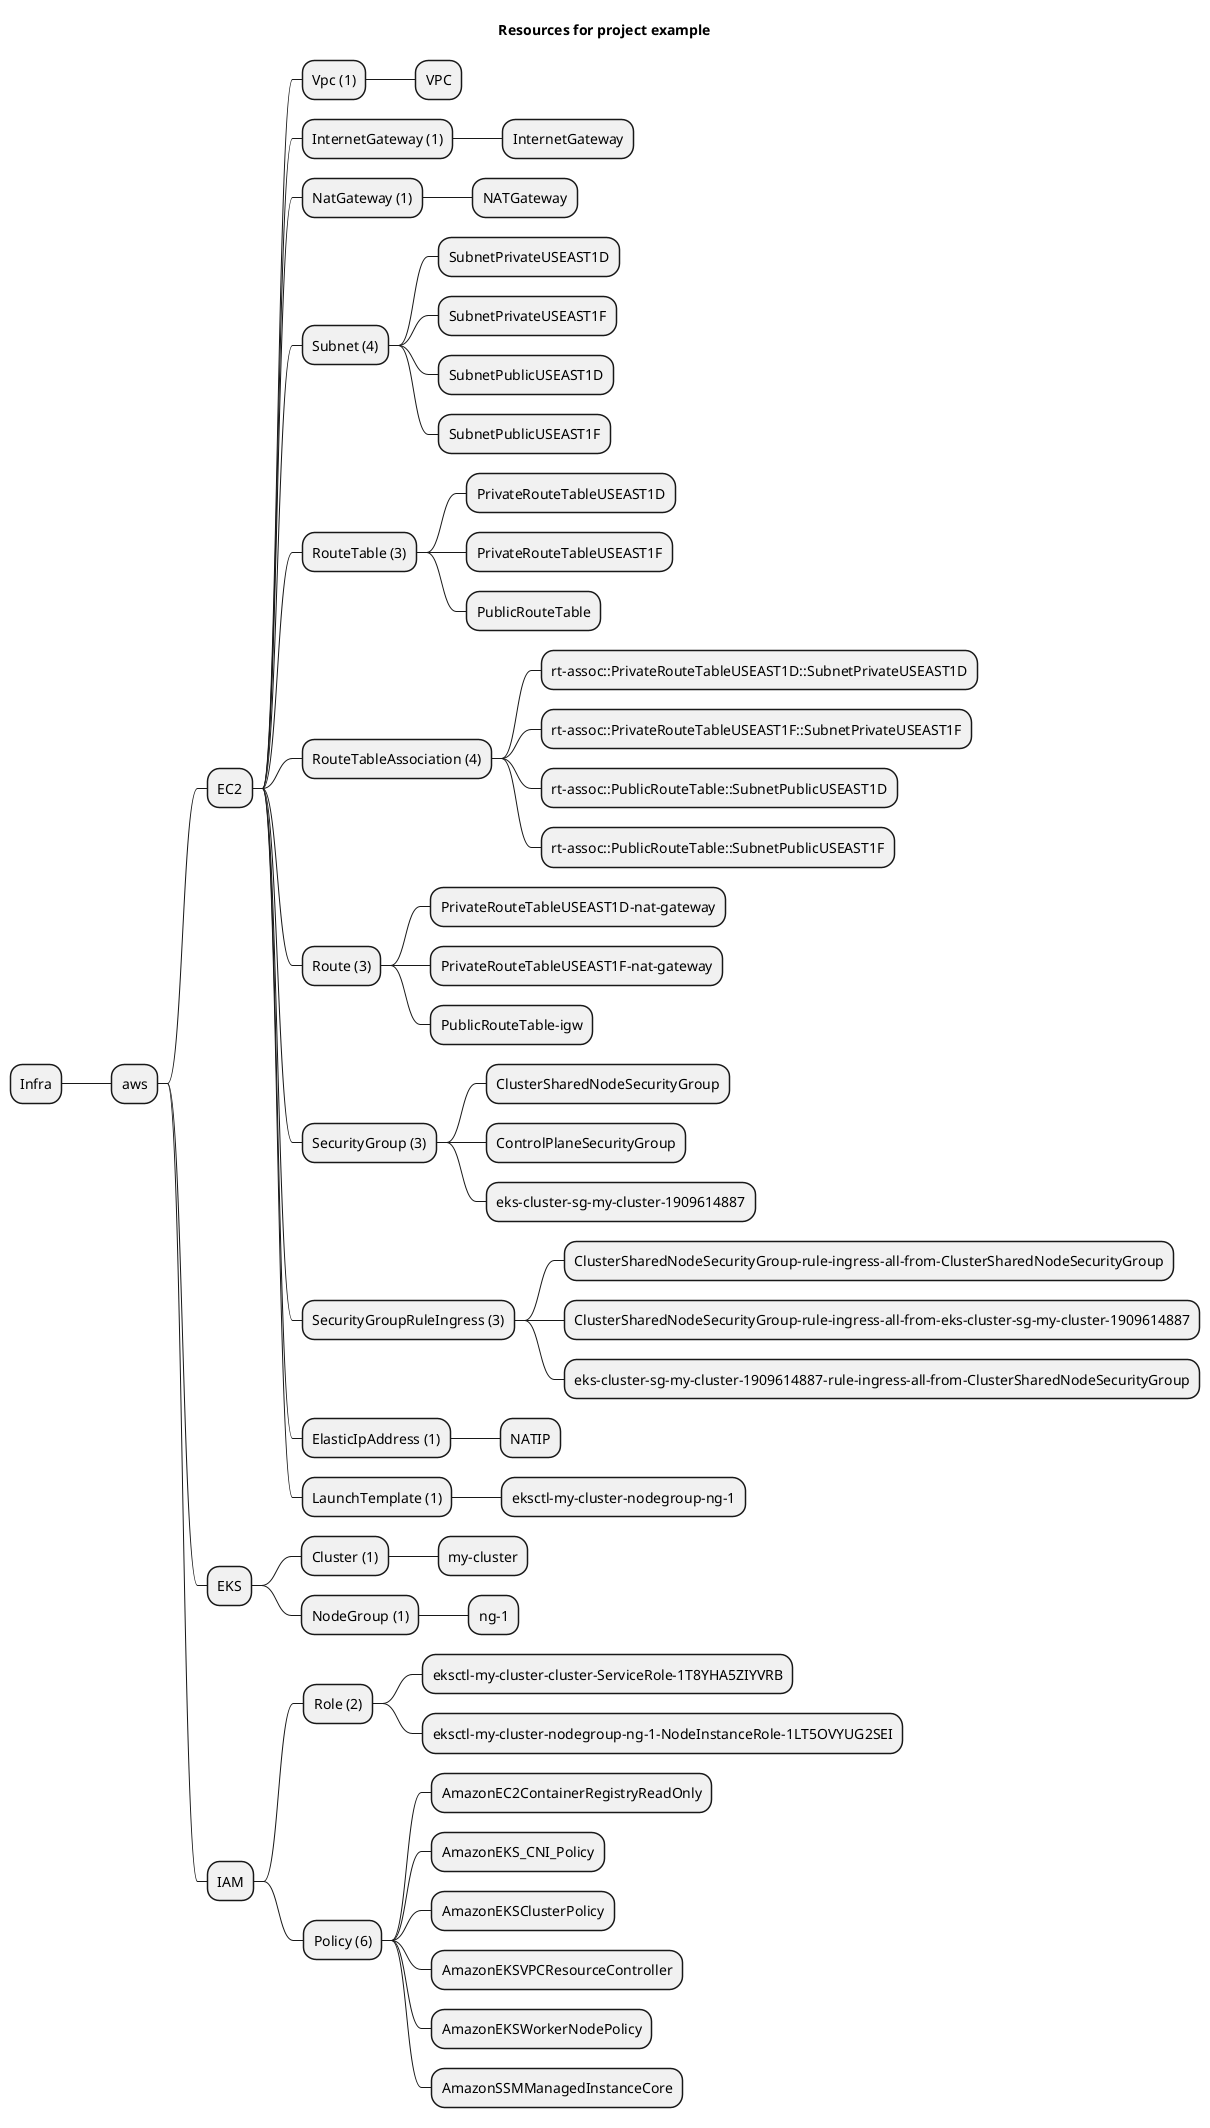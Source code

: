 @startmindmap
title Resources for project example
skinparam monochrome true
+ Infra
++ aws
+++ EC2
++++ Vpc (1)
+++++ VPC
++++ InternetGateway (1)
+++++ InternetGateway
++++ NatGateway (1)
+++++ NATGateway
++++ Subnet (4)
+++++ SubnetPrivateUSEAST1D
+++++ SubnetPrivateUSEAST1F
+++++ SubnetPublicUSEAST1D
+++++ SubnetPublicUSEAST1F
++++ RouteTable (3)
+++++ PrivateRouteTableUSEAST1D
+++++ PrivateRouteTableUSEAST1F
+++++ PublicRouteTable
++++ RouteTableAssociation (4)
+++++ rt-assoc::PrivateRouteTableUSEAST1D::SubnetPrivateUSEAST1D
+++++ rt-assoc::PrivateRouteTableUSEAST1F::SubnetPrivateUSEAST1F
+++++ rt-assoc::PublicRouteTable::SubnetPublicUSEAST1D
+++++ rt-assoc::PublicRouteTable::SubnetPublicUSEAST1F
++++ Route (3)
+++++ PrivateRouteTableUSEAST1D-nat-gateway
+++++ PrivateRouteTableUSEAST1F-nat-gateway
+++++ PublicRouteTable-igw
++++ SecurityGroup (3)
+++++ ClusterSharedNodeSecurityGroup
+++++ ControlPlaneSecurityGroup
+++++ eks-cluster-sg-my-cluster-1909614887
++++ SecurityGroupRuleIngress (3)
+++++ ClusterSharedNodeSecurityGroup-rule-ingress-all-from-ClusterSharedNodeSecurityGroup
+++++ ClusterSharedNodeSecurityGroup-rule-ingress-all-from-eks-cluster-sg-my-cluster-1909614887
+++++ eks-cluster-sg-my-cluster-1909614887-rule-ingress-all-from-ClusterSharedNodeSecurityGroup
++++ ElasticIpAddress (1)
+++++ NATIP
++++ LaunchTemplate (1)
+++++ eksctl-my-cluster-nodegroup-ng-1
+++ EKS
++++ Cluster (1)
+++++ my-cluster
++++ NodeGroup (1)
+++++ ng-1
+++ IAM
++++ Role (2)
+++++ eksctl-my-cluster-cluster-ServiceRole-1T8YHA5ZIYVRB
+++++ eksctl-my-cluster-nodegroup-ng-1-NodeInstanceRole-1LT5OVYUG2SEI
++++ Policy (6)
+++++ AmazonEC2ContainerRegistryReadOnly
+++++ AmazonEKS_CNI_Policy
+++++ AmazonEKSClusterPolicy
+++++ AmazonEKSVPCResourceController
+++++ AmazonEKSWorkerNodePolicy
+++++ AmazonSSMManagedInstanceCore
@endmindmap
